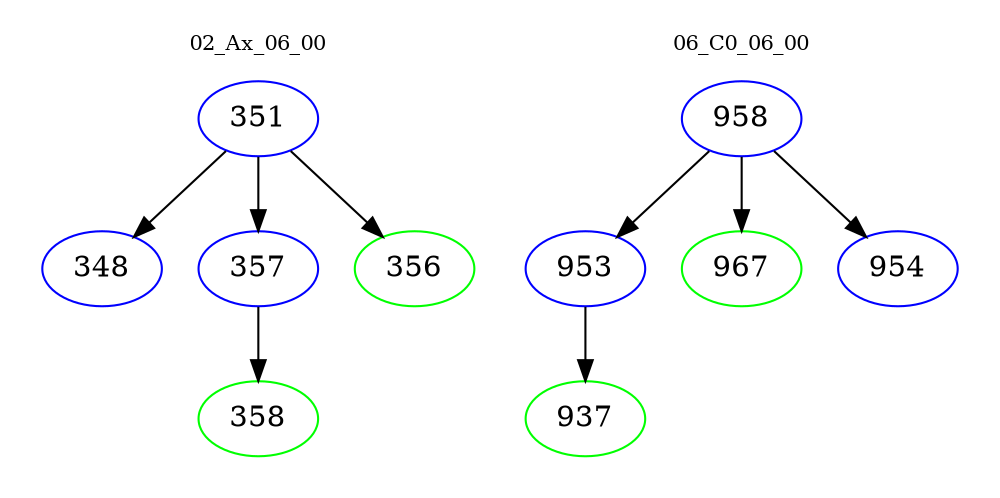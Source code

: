 digraph{
subgraph cluster_0 {
color = white
label = "02_Ax_06_00";
fontsize=10;
T0_351 [label="351", color="blue"]
T0_351 -> T0_348 [color="black"]
T0_348 [label="348", color="blue"]
T0_351 -> T0_357 [color="black"]
T0_357 [label="357", color="blue"]
T0_357 -> T0_358 [color="black"]
T0_358 [label="358", color="green"]
T0_351 -> T0_356 [color="black"]
T0_356 [label="356", color="green"]
}
subgraph cluster_1 {
color = white
label = "06_C0_06_00";
fontsize=10;
T1_958 [label="958", color="blue"]
T1_958 -> T1_953 [color="black"]
T1_953 [label="953", color="blue"]
T1_953 -> T1_937 [color="black"]
T1_937 [label="937", color="green"]
T1_958 -> T1_967 [color="black"]
T1_967 [label="967", color="green"]
T1_958 -> T1_954 [color="black"]
T1_954 [label="954", color="blue"]
}
}
